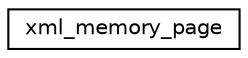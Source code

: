 digraph G
{
 // INTERACTIVE_SVG=YES
  edge [fontname="Helvetica",fontsize="10",labelfontname="Helvetica",labelfontsize="10"];
  node [fontname="Helvetica",fontsize="10",shape=record];
  rankdir="LR";
  Node1 [label="xml_memory_page",height=0.2,width=0.4,color="black", fillcolor="white", style="filled",URL="$d7/dd1/structxml__memory__page.html"];
}
